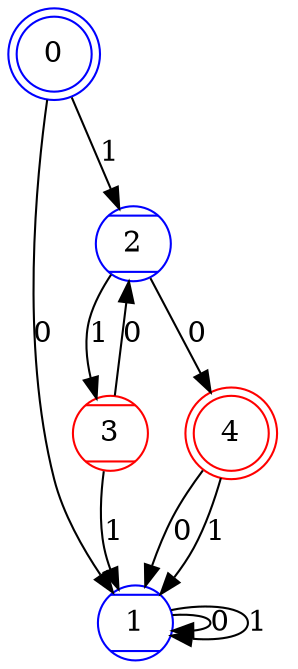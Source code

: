 digraph{
0 [color=blue, style=striped, shape=doublecircle]
1 [color=blue, style=striped, shape=Mcircle]
2 [color=blue, style=striped, shape=Mcircle]
3 [color=red, style=striped, shape=Mcircle]
4 [color=red, style=striped, shape=doublecircle]
0->1 [label=0]
0->2 [label=1]
1->1 [label=0]
1->1 [label=1]
2->4 [label=0]
2->3 [label=1]
3->2 [label=0]
3->1 [label=1]
4->1 [label=0]
4->1 [label=1]
}